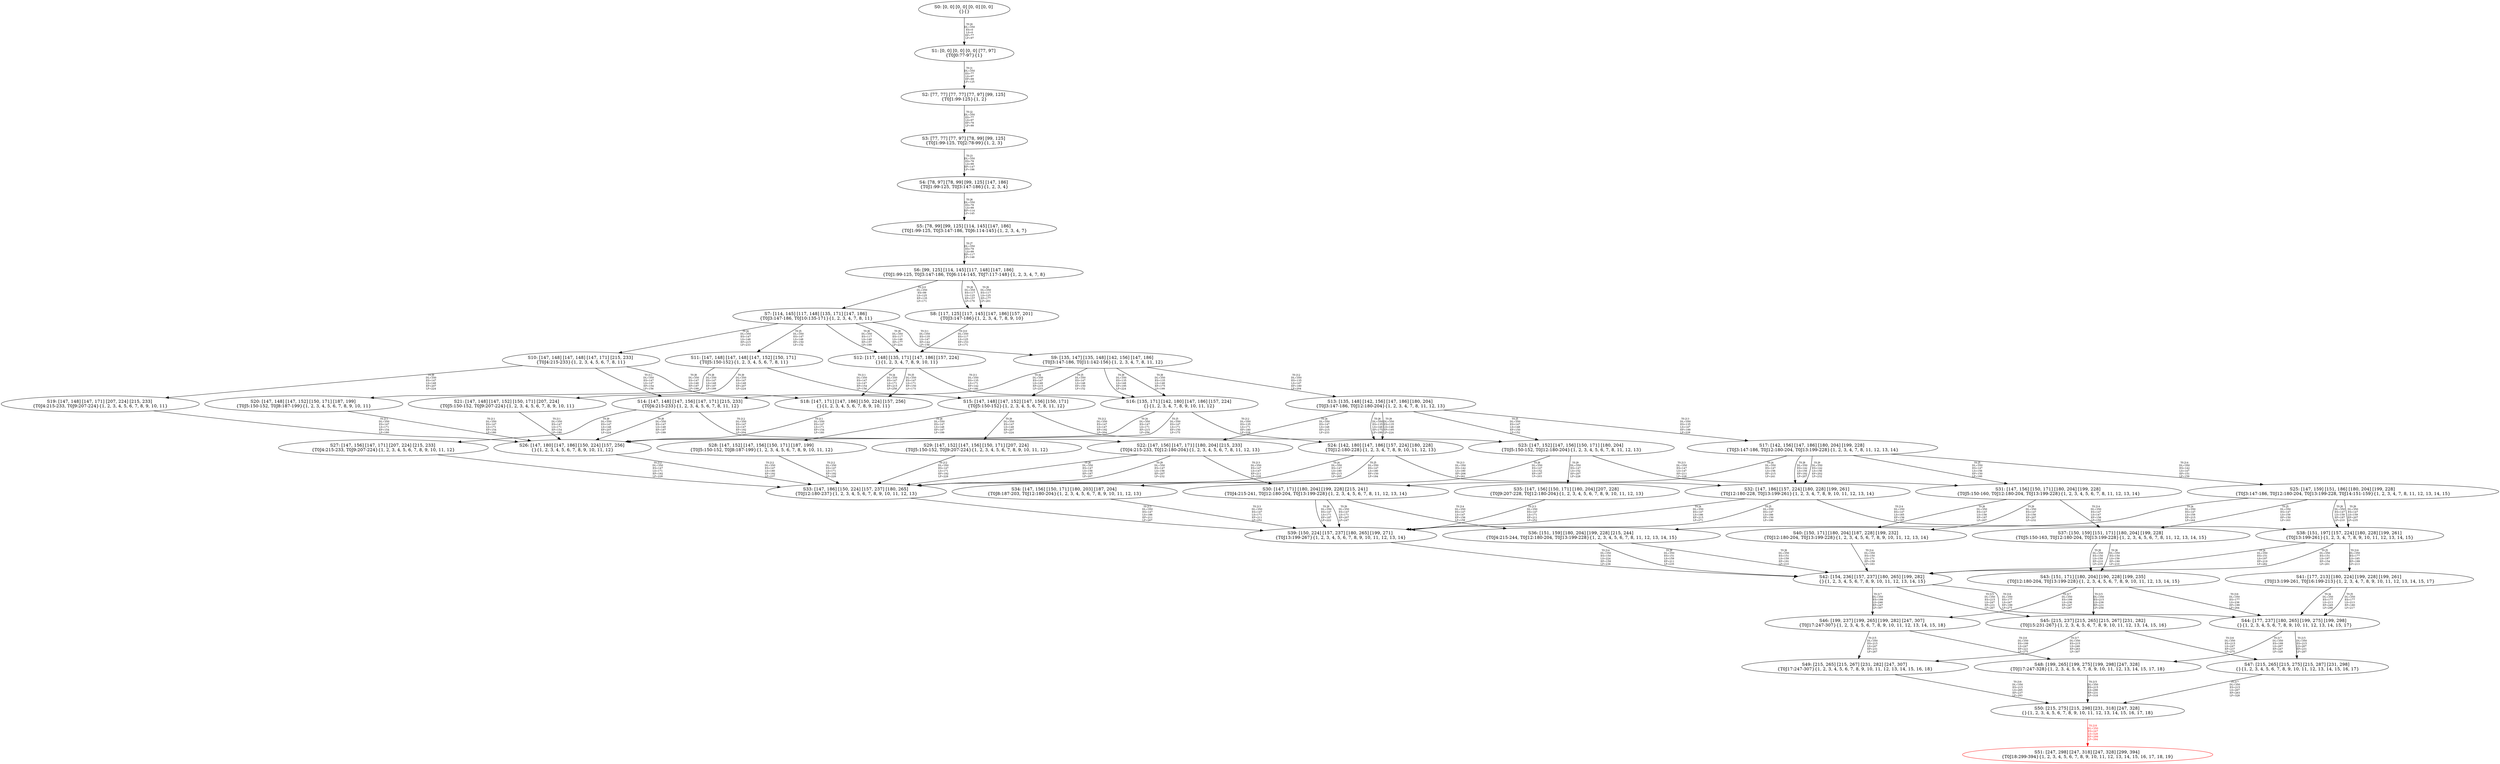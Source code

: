 digraph {
	S0[label="S0: [0, 0] [0, 0] [0, 0] [0, 0] \n{}{}"];
	S1[label="S1: [0, 0] [0, 0] [0, 0] [77, 97] \n{T0J0:77-97}{1}"];
	S2[label="S2: [77, 77] [77, 77] [77, 97] [99, 125] \n{T0J1:99-125}{1, 2}"];
	S3[label="S3: [77, 77] [77, 97] [78, 99] [99, 125] \n{T0J1:99-125, T0J2:78-99}{1, 2, 3}"];
	S4[label="S4: [78, 97] [78, 99] [99, 125] [147, 186] \n{T0J1:99-125, T0J3:147-186}{1, 2, 3, 4}"];
	S5[label="S5: [78, 99] [99, 125] [114, 145] [147, 186] \n{T0J1:99-125, T0J3:147-186, T0J6:114-145}{1, 2, 3, 4, 7}"];
	S6[label="S6: [99, 125] [114, 145] [117, 148] [147, 186] \n{T0J1:99-125, T0J3:147-186, T0J6:114-145, T0J7:117-148}{1, 2, 3, 4, 7, 8}"];
	S7[label="S7: [114, 145] [117, 148] [135, 171] [147, 186] \n{T0J3:147-186, T0J10:135-171}{1, 2, 3, 4, 7, 8, 11}"];
	S8[label="S8: [117, 125] [117, 145] [147, 186] [157, 201] \n{T0J3:147-186}{1, 2, 3, 4, 7, 8, 9, 10}"];
	S9[label="S9: [135, 147] [135, 148] [142, 156] [147, 186] \n{T0J3:147-186, T0J11:142-156}{1, 2, 3, 4, 7, 8, 11, 12}"];
	S10[label="S10: [147, 148] [147, 148] [147, 171] [215, 233] \n{T0J4:215-233}{1, 2, 3, 4, 5, 6, 7, 8, 11}"];
	S11[label="S11: [147, 148] [147, 148] [147, 152] [150, 171] \n{T0J5:150-152}{1, 2, 3, 4, 5, 6, 7, 8, 11}"];
	S12[label="S12: [117, 148] [135, 171] [147, 186] [157, 224] \n{}{1, 2, 3, 4, 7, 8, 9, 10, 11}"];
	S13[label="S13: [135, 148] [142, 156] [147, 186] [180, 204] \n{T0J3:147-186, T0J12:180-204}{1, 2, 3, 4, 7, 8, 11, 12, 13}"];
	S14[label="S14: [147, 148] [147, 156] [147, 171] [215, 233] \n{T0J4:215-233}{1, 2, 3, 4, 5, 6, 7, 8, 11, 12}"];
	S15[label="S15: [147, 148] [147, 152] [147, 156] [150, 171] \n{T0J5:150-152}{1, 2, 3, 4, 5, 6, 7, 8, 11, 12}"];
	S16[label="S16: [135, 171] [142, 180] [147, 186] [157, 224] \n{}{1, 2, 3, 4, 7, 8, 9, 10, 11, 12}"];
	S17[label="S17: [142, 156] [147, 186] [180, 204] [199, 228] \n{T0J3:147-186, T0J12:180-204, T0J13:199-228}{1, 2, 3, 4, 7, 8, 11, 12, 13, 14}"];
	S18[label="S18: [147, 171] [147, 186] [150, 224] [157, 256] \n{}{1, 2, 3, 4, 5, 6, 7, 8, 9, 10, 11}"];
	S19[label="S19: [147, 148] [147, 171] [207, 224] [215, 233] \n{T0J4:215-233, T0J9:207-224}{1, 2, 3, 4, 5, 6, 7, 8, 9, 10, 11}"];
	S20[label="S20: [147, 148] [147, 152] [150, 171] [187, 199] \n{T0J5:150-152, T0J8:187-199}{1, 2, 3, 4, 5, 6, 7, 8, 9, 10, 11}"];
	S21[label="S21: [147, 148] [147, 152] [150, 171] [207, 224] \n{T0J5:150-152, T0J9:207-224}{1, 2, 3, 4, 5, 6, 7, 8, 9, 10, 11}"];
	S22[label="S22: [147, 156] [147, 171] [180, 204] [215, 233] \n{T0J4:215-233, T0J12:180-204}{1, 2, 3, 4, 5, 6, 7, 8, 11, 12, 13}"];
	S23[label="S23: [147, 152] [147, 156] [150, 171] [180, 204] \n{T0J5:150-152, T0J12:180-204}{1, 2, 3, 4, 5, 6, 7, 8, 11, 12, 13}"];
	S24[label="S24: [142, 180] [147, 186] [157, 224] [180, 228] \n{T0J12:180-228}{1, 2, 3, 4, 7, 8, 9, 10, 11, 12, 13}"];
	S25[label="S25: [147, 159] [151, 186] [180, 204] [199, 228] \n{T0J3:147-186, T0J12:180-204, T0J13:199-228, T0J14:151-159}{1, 2, 3, 4, 7, 8, 11, 12, 13, 14, 15}"];
	S26[label="S26: [147, 180] [147, 186] [150, 224] [157, 256] \n{}{1, 2, 3, 4, 5, 6, 7, 8, 9, 10, 11, 12}"];
	S27[label="S27: [147, 156] [147, 171] [207, 224] [215, 233] \n{T0J4:215-233, T0J9:207-224}{1, 2, 3, 4, 5, 6, 7, 8, 9, 10, 11, 12}"];
	S28[label="S28: [147, 152] [147, 156] [150, 171] [187, 199] \n{T0J5:150-152, T0J8:187-199}{1, 2, 3, 4, 5, 6, 7, 8, 9, 10, 11, 12}"];
	S29[label="S29: [147, 152] [147, 156] [150, 171] [207, 224] \n{T0J5:150-152, T0J9:207-224}{1, 2, 3, 4, 5, 6, 7, 8, 9, 10, 11, 12}"];
	S30[label="S30: [147, 171] [180, 204] [199, 228] [215, 241] \n{T0J4:215-241, T0J12:180-204, T0J13:199-228}{1, 2, 3, 4, 5, 6, 7, 8, 11, 12, 13, 14}"];
	S31[label="S31: [147, 156] [150, 171] [180, 204] [199, 228] \n{T0J5:150-160, T0J12:180-204, T0J13:199-228}{1, 2, 3, 4, 5, 6, 7, 8, 11, 12, 13, 14}"];
	S32[label="S32: [147, 186] [157, 224] [180, 228] [199, 261] \n{T0J12:180-228, T0J13:199-261}{1, 2, 3, 4, 7, 8, 9, 10, 11, 12, 13, 14}"];
	S33[label="S33: [147, 186] [150, 224] [157, 237] [180, 265] \n{T0J12:180-237}{1, 2, 3, 4, 5, 6, 7, 8, 9, 10, 11, 12, 13}"];
	S34[label="S34: [147, 156] [150, 171] [180, 203] [187, 204] \n{T0J8:187-203, T0J12:180-204}{1, 2, 3, 4, 5, 6, 7, 8, 9, 10, 11, 12, 13}"];
	S35[label="S35: [147, 156] [150, 171] [180, 204] [207, 228] \n{T0J9:207-228, T0J12:180-204}{1, 2, 3, 4, 5, 6, 7, 8, 9, 10, 11, 12, 13}"];
	S36[label="S36: [151, 159] [180, 204] [199, 228] [215, 244] \n{T0J4:215-244, T0J12:180-204, T0J13:199-228}{1, 2, 3, 4, 5, 6, 7, 8, 11, 12, 13, 14, 15}"];
	S37[label="S37: [150, 159] [151, 171] [180, 204] [199, 228] \n{T0J5:150-163, T0J12:180-204, T0J13:199-228}{1, 2, 3, 4, 5, 6, 7, 8, 11, 12, 13, 14, 15}"];
	S38[label="S38: [151, 197] [157, 224] [180, 228] [199, 261] \n{T0J13:199-261}{1, 2, 3, 4, 7, 8, 9, 10, 11, 12, 13, 14, 15}"];
	S39[label="S39: [150, 224] [157, 237] [180, 265] [199, 271] \n{T0J13:199-267}{1, 2, 3, 4, 5, 6, 7, 8, 9, 10, 11, 12, 13, 14}"];
	S40[label="S40: [150, 171] [180, 204] [187, 228] [199, 232] \n{T0J12:180-204, T0J13:199-228}{1, 2, 3, 4, 5, 6, 7, 8, 9, 10, 11, 12, 13, 14}"];
	S41[label="S41: [177, 213] [180, 224] [199, 228] [199, 261] \n{T0J13:199-261, T0J16:199-213}{1, 2, 3, 4, 7, 8, 9, 10, 11, 12, 13, 14, 15, 17}"];
	S42[label="S42: [154, 236] [157, 237] [180, 265] [199, 282] \n{}{1, 2, 3, 4, 5, 6, 7, 8, 9, 10, 11, 12, 13, 14, 15}"];
	S43[label="S43: [151, 171] [180, 204] [190, 228] [199, 235] \n{T0J12:180-204, T0J13:199-228}{1, 2, 3, 4, 5, 6, 7, 8, 9, 10, 11, 12, 13, 14, 15}"];
	S44[label="S44: [177, 237] [180, 265] [199, 275] [199, 298] \n{}{1, 2, 3, 4, 5, 6, 7, 8, 9, 10, 11, 12, 13, 14, 15, 17}"];
	S45[label="S45: [215, 237] [215, 265] [215, 267] [231, 282] \n{T0J15:231-267}{1, 2, 3, 4, 5, 6, 7, 8, 9, 10, 11, 12, 13, 14, 15, 16}"];
	S46[label="S46: [199, 237] [199, 265] [199, 282] [247, 307] \n{T0J17:247-307}{1, 2, 3, 4, 5, 6, 7, 8, 9, 10, 11, 12, 13, 14, 15, 18}"];
	S47[label="S47: [215, 265] [215, 275] [215, 287] [231, 298] \n{}{1, 2, 3, 4, 5, 6, 7, 8, 9, 10, 11, 12, 13, 14, 15, 16, 17}"];
	S48[label="S48: [199, 265] [199, 275] [199, 298] [247, 328] \n{T0J17:247-328}{1, 2, 3, 4, 5, 6, 7, 8, 9, 10, 11, 12, 13, 14, 15, 17, 18}"];
	S49[label="S49: [215, 265] [215, 267] [231, 282] [247, 307] \n{T0J17:247-307}{1, 2, 3, 4, 5, 6, 7, 8, 9, 10, 11, 12, 13, 14, 15, 16, 18}"];
	S50[label="S50: [215, 275] [215, 298] [231, 318] [247, 328] \n{}{1, 2, 3, 4, 5, 6, 7, 8, 9, 10, 11, 12, 13, 14, 15, 16, 17, 18}"];
	S51[label="S51: [247, 298] [247, 318] [247, 328] [299, 394] \n{T0J18:299-394}{1, 2, 3, 4, 5, 6, 7, 8, 9, 10, 11, 12, 13, 14, 15, 16, 17, 18, 19}"];
	S0 -> S1[label="T0 J0\nDL=350\nES=0\nLS=0\nEF=77\nLF=97",fontsize=8];
	S1 -> S2[label="T0 J1\nDL=350\nES=77\nLS=97\nEF=99\nLF=125",fontsize=8];
	S2 -> S3[label="T0 J2\nDL=350\nES=77\nLS=97\nEF=78\nLF=99",fontsize=8];
	S3 -> S4[label="T0 J3\nDL=350\nES=78\nLS=99\nEF=147\nLF=186",fontsize=8];
	S4 -> S5[label="T0 J6\nDL=350\nES=78\nLS=99\nEF=114\nLF=145",fontsize=8];
	S5 -> S6[label="T0 J7\nDL=350\nES=78\nLS=99\nEF=117\nLF=148",fontsize=8];
	S6 -> S8[label="T0 J8\nDL=350\nES=117\nLS=125\nEF=157\nLF=176",fontsize=8];
	S6 -> S8[label="T0 J9\nDL=350\nES=117\nLS=125\nEF=177\nLF=201",fontsize=8];
	S6 -> S7[label="T0 J10\nDL=350\nES=99\nLS=125\nEF=135\nLF=171",fontsize=8];
	S7 -> S10[label="T0 J4\nDL=350\nES=147\nLS=148\nEF=215\nLF=233",fontsize=8];
	S7 -> S11[label="T0 J5\nDL=350\nES=147\nLS=148\nEF=150\nLF=152",fontsize=8];
	S7 -> S12[label="T0 J8\nDL=350\nES=117\nLS=148\nEF=157\nLF=199",fontsize=8];
	S7 -> S12[label="T0 J9\nDL=350\nES=117\nLS=148\nEF=177\nLF=224",fontsize=8];
	S7 -> S9[label="T0 J11\nDL=350\nES=135\nLS=147\nEF=142\nLF=156",fontsize=8];
	S8 -> S12[label="T0 J10\nDL=350\nES=117\nLS=125\nEF=153\nLF=171",fontsize=8];
	S9 -> S14[label="T0 J4\nDL=350\nES=147\nLS=148\nEF=215\nLF=233",fontsize=8];
	S9 -> S15[label="T0 J5\nDL=350\nES=147\nLS=148\nEF=150\nLF=152",fontsize=8];
	S9 -> S16[label="T0 J8\nDL=350\nES=135\nLS=148\nEF=175\nLF=199",fontsize=8];
	S9 -> S16[label="T0 J9\nDL=350\nES=135\nLS=148\nEF=195\nLF=224",fontsize=8];
	S9 -> S13[label="T0 J12\nDL=350\nES=135\nLS=147\nEF=180\nLF=204",fontsize=8];
	S10 -> S18[label="T0 J8\nDL=350\nES=147\nLS=148\nEF=187\nLF=199",fontsize=8];
	S10 -> S19[label="T0 J9\nDL=350\nES=147\nLS=148\nEF=207\nLF=224",fontsize=8];
	S10 -> S14[label="T0 J11\nDL=350\nES=147\nLS=147\nEF=154\nLF=156",fontsize=8];
	S11 -> S20[label="T0 J8\nDL=350\nES=147\nLS=148\nEF=187\nLF=199",fontsize=8];
	S11 -> S21[label="T0 J9\nDL=350\nES=147\nLS=148\nEF=207\nLF=224",fontsize=8];
	S11 -> S15[label="T0 J11\nDL=350\nES=147\nLS=147\nEF=154\nLF=156",fontsize=8];
	S12 -> S18[label="T0 J4\nDL=350\nES=147\nLS=171\nEF=215\nLF=256",fontsize=8];
	S12 -> S18[label="T0 J5\nDL=350\nES=147\nLS=171\nEF=150\nLF=175",fontsize=8];
	S12 -> S16[label="T0 J11\nDL=350\nES=135\nLS=171\nEF=142\nLF=180",fontsize=8];
	S13 -> S22[label="T0 J4\nDL=350\nES=147\nLS=148\nEF=215\nLF=233",fontsize=8];
	S13 -> S23[label="T0 J5\nDL=350\nES=147\nLS=148\nEF=150\nLF=152",fontsize=8];
	S13 -> S24[label="T0 J8\nDL=350\nES=135\nLS=148\nEF=175\nLF=199",fontsize=8];
	S13 -> S24[label="T0 J9\nDL=350\nES=135\nLS=148\nEF=195\nLF=224",fontsize=8];
	S13 -> S17[label="T0 J13\nDL=350\nES=135\nLS=147\nEF=199\nLF=228",fontsize=8];
	S14 -> S26[label="T0 J8\nDL=350\nES=147\nLS=148\nEF=187\nLF=199",fontsize=8];
	S14 -> S27[label="T0 J9\nDL=350\nES=147\nLS=148\nEF=207\nLF=224",fontsize=8];
	S14 -> S22[label="T0 J12\nDL=350\nES=147\nLS=147\nEF=192\nLF=204",fontsize=8];
	S15 -> S28[label="T0 J8\nDL=350\nES=147\nLS=148\nEF=187\nLF=199",fontsize=8];
	S15 -> S29[label="T0 J9\nDL=350\nES=147\nLS=148\nEF=207\nLF=224",fontsize=8];
	S15 -> S23[label="T0 J12\nDL=350\nES=147\nLS=147\nEF=192\nLF=204",fontsize=8];
	S16 -> S26[label="T0 J4\nDL=350\nES=147\nLS=171\nEF=215\nLF=256",fontsize=8];
	S16 -> S26[label="T0 J5\nDL=350\nES=147\nLS=171\nEF=150\nLF=175",fontsize=8];
	S16 -> S24[label="T0 J12\nDL=350\nES=135\nLS=171\nEF=180\nLF=228",fontsize=8];
	S17 -> S30[label="T0 J4\nDL=350\nES=147\nLS=156\nEF=215\nLF=241",fontsize=8];
	S17 -> S31[label="T0 J5\nDL=350\nES=147\nLS=156\nEF=150\nLF=160",fontsize=8];
	S17 -> S32[label="T0 J8\nDL=350\nES=142\nLS=156\nEF=182\nLF=207",fontsize=8];
	S17 -> S32[label="T0 J9\nDL=350\nES=142\nLS=156\nEF=202\nLF=232",fontsize=8];
	S17 -> S25[label="T0 J14\nDL=350\nES=142\nLS=147\nEF=151\nLF=159",fontsize=8];
	S18 -> S26[label="T0 J11\nDL=350\nES=147\nLS=171\nEF=154\nLF=180",fontsize=8];
	S19 -> S26[label="T0 J11\nDL=350\nES=147\nLS=171\nEF=154\nLF=180",fontsize=8];
	S20 -> S26[label="T0 J11\nDL=350\nES=147\nLS=171\nEF=154\nLF=180",fontsize=8];
	S21 -> S26[label="T0 J11\nDL=350\nES=147\nLS=171\nEF=154\nLF=180",fontsize=8];
	S22 -> S33[label="T0 J8\nDL=350\nES=147\nLS=156\nEF=187\nLF=207",fontsize=8];
	S22 -> S33[label="T0 J9\nDL=350\nES=147\nLS=156\nEF=207\nLF=232",fontsize=8];
	S22 -> S30[label="T0 J13\nDL=350\nES=147\nLS=147\nEF=211\nLF=228",fontsize=8];
	S23 -> S34[label="T0 J8\nDL=350\nES=147\nLS=152\nEF=187\nLF=203",fontsize=8];
	S23 -> S35[label="T0 J9\nDL=350\nES=147\nLS=152\nEF=207\nLF=228",fontsize=8];
	S23 -> S31[label="T0 J13\nDL=350\nES=147\nLS=147\nEF=211\nLF=228",fontsize=8];
	S24 -> S33[label="T0 J4\nDL=350\nES=147\nLS=180\nEF=215\nLF=265",fontsize=8];
	S24 -> S33[label="T0 J5\nDL=350\nES=147\nLS=180\nEF=150\nLF=184",fontsize=8];
	S24 -> S32[label="T0 J13\nDL=350\nES=142\nLS=180\nEF=206\nLF=261",fontsize=8];
	S25 -> S36[label="T0 J4\nDL=350\nES=147\nLS=159\nEF=215\nLF=244",fontsize=8];
	S25 -> S37[label="T0 J5\nDL=350\nES=147\nLS=159\nEF=150\nLF=163",fontsize=8];
	S25 -> S38[label="T0 J8\nDL=350\nES=147\nLS=159\nEF=187\nLF=210",fontsize=8];
	S25 -> S38[label="T0 J9\nDL=350\nES=147\nLS=159\nEF=207\nLF=235",fontsize=8];
	S26 -> S33[label="T0 J12\nDL=350\nES=147\nLS=180\nEF=192\nLF=237",fontsize=8];
	S27 -> S33[label="T0 J12\nDL=350\nES=147\nLS=171\nEF=192\nLF=228",fontsize=8];
	S28 -> S33[label="T0 J12\nDL=350\nES=147\nLS=171\nEF=192\nLF=228",fontsize=8];
	S29 -> S33[label="T0 J12\nDL=350\nES=147\nLS=171\nEF=192\nLF=228",fontsize=8];
	S30 -> S39[label="T0 J8\nDL=350\nES=147\nLS=171\nEF=187\nLF=222",fontsize=8];
	S30 -> S39[label="T0 J9\nDL=350\nES=147\nLS=171\nEF=207\nLF=247",fontsize=8];
	S30 -> S36[label="T0 J14\nDL=350\nES=147\nLS=147\nEF=156\nLF=159",fontsize=8];
	S31 -> S40[label="T0 J8\nDL=350\nES=147\nLS=156\nEF=187\nLF=207",fontsize=8];
	S31 -> S40[label="T0 J9\nDL=350\nES=147\nLS=156\nEF=207\nLF=232",fontsize=8];
	S31 -> S37[label="T0 J14\nDL=350\nES=147\nLS=147\nEF=156\nLF=159",fontsize=8];
	S32 -> S39[label="T0 J4\nDL=350\nES=147\nLS=186\nEF=215\nLF=271",fontsize=8];
	S32 -> S39[label="T0 J5\nDL=350\nES=147\nLS=186\nEF=150\nLF=190",fontsize=8];
	S32 -> S38[label="T0 J14\nDL=350\nES=147\nLS=185\nEF=156\nLF=197",fontsize=8];
	S33 -> S39[label="T0 J13\nDL=350\nES=147\nLS=186\nEF=211\nLF=267",fontsize=8];
	S34 -> S39[label="T0 J13\nDL=350\nES=147\nLS=171\nEF=211\nLF=252",fontsize=8];
	S35 -> S39[label="T0 J13\nDL=350\nES=147\nLS=171\nEF=211\nLF=252",fontsize=8];
	S36 -> S42[label="T0 J8\nDL=350\nES=151\nLS=159\nEF=191\nLF=210",fontsize=8];
	S36 -> S42[label="T0 J9\nDL=350\nES=151\nLS=159\nEF=211\nLF=235",fontsize=8];
	S37 -> S43[label="T0 J8\nDL=350\nES=150\nLS=159\nEF=190\nLF=210",fontsize=8];
	S37 -> S43[label="T0 J9\nDL=350\nES=150\nLS=159\nEF=210\nLF=235",fontsize=8];
	S38 -> S42[label="T0 J4\nDL=350\nES=151\nLS=197\nEF=219\nLF=282",fontsize=8];
	S38 -> S42[label="T0 J5\nDL=350\nES=151\nLS=197\nEF=154\nLF=201",fontsize=8];
	S38 -> S41[label="T0 J16\nDL=350\nES=177\nLS=185\nEF=199\nLF=213",fontsize=8];
	S39 -> S42[label="T0 J14\nDL=350\nES=150\nLS=224\nEF=159\nLF=236",fontsize=8];
	S40 -> S42[label="T0 J14\nDL=350\nES=150\nLS=171\nEF=159\nLF=183",fontsize=8];
	S41 -> S44[label="T0 J4\nDL=350\nES=177\nLS=213\nEF=245\nLF=298",fontsize=8];
	S41 -> S44[label="T0 J5\nDL=350\nES=177\nLS=213\nEF=180\nLF=217",fontsize=8];
	S42 -> S45[label="T0 J15\nDL=350\nES=215\nLS=247\nEF=231\nLF=267",fontsize=8];
	S42 -> S44[label="T0 J16\nDL=350\nES=177\nLS=247\nEF=199\nLF=275",fontsize=8];
	S42 -> S46[label="T0 J17\nDL=350\nES=199\nLS=246\nEF=247\nLF=307",fontsize=8];
	S43 -> S45[label="T0 J15\nDL=350\nES=215\nLS=236\nEF=231\nLF=256",fontsize=8];
	S43 -> S44[label="T0 J16\nDL=350\nES=177\nLS=236\nEF=199\nLF=264",fontsize=8];
	S43 -> S46[label="T0 J17\nDL=350\nES=199\nLS=236\nEF=247\nLF=297",fontsize=8];
	S44 -> S47[label="T0 J15\nDL=350\nES=215\nLS=267\nEF=231\nLF=287",fontsize=8];
	S44 -> S48[label="T0 J17\nDL=350\nES=199\nLS=267\nEF=247\nLF=328",fontsize=8];
	S45 -> S47[label="T0 J16\nDL=350\nES=215\nLS=247\nEF=237\nLF=275",fontsize=8];
	S45 -> S49[label="T0 J17\nDL=350\nES=215\nLS=246\nEF=263\nLF=307",fontsize=8];
	S46 -> S49[label="T0 J15\nDL=350\nES=215\nLS=247\nEF=231\nLF=267",fontsize=8];
	S46 -> S48[label="T0 J16\nDL=350\nES=199\nLS=247\nEF=221\nLF=275",fontsize=8];
	S47 -> S50[label="T0 J17\nDL=350\nES=215\nLS=267\nEF=263\nLF=328",fontsize=8];
	S48 -> S50[label="T0 J15\nDL=350\nES=215\nLS=298\nEF=231\nLF=318",fontsize=8];
	S49 -> S50[label="T0 J16\nDL=350\nES=215\nLS=265\nEF=237\nLF=293",fontsize=8];
	S50 -> S51[label="T0 J18\nDL=350\nES=247\nLS=328\nEF=299\nLF=394",color=Red,fontcolor=Red,fontsize=8];
S51[color=Red];
}
